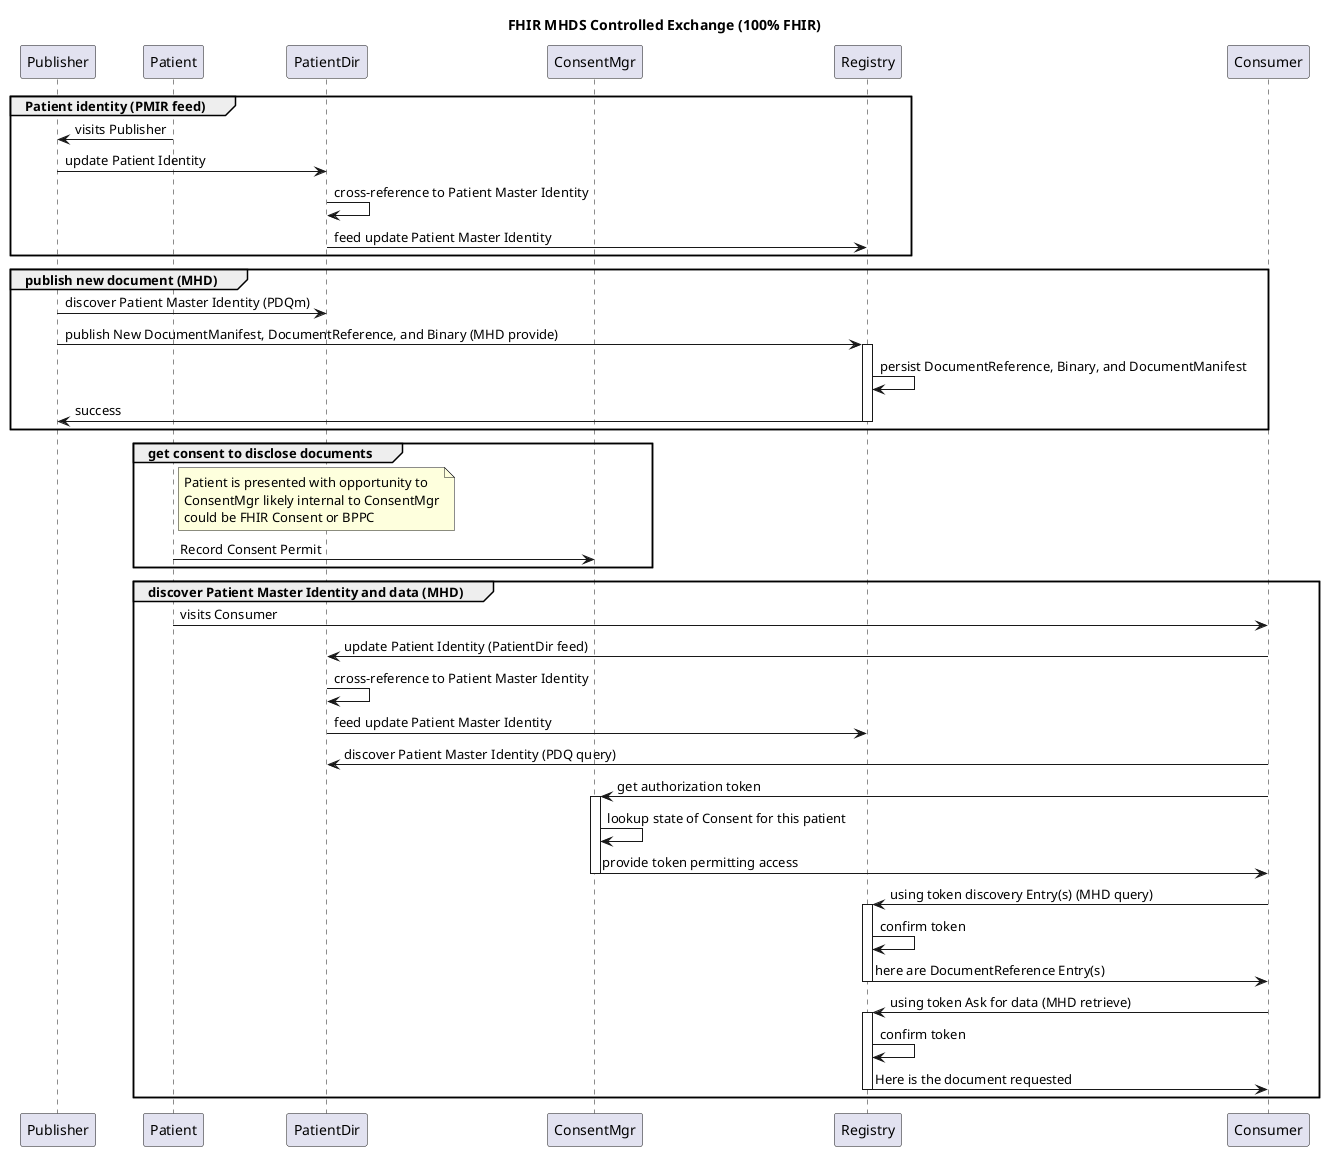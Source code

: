 @startuml
skinparam svgDimensionStyle false
title FHIR MHDS Controlled Exchange (100% FHIR)

participant Publisher
participant Patient
participant PatientDir
participant ConsentMgr
participant Registry
participant Consumer


group Patient identity (PMIR feed)
Patient->Publisher: visits Publisher
Publisher->PatientDir: update Patient Identity
PatientDir->PatientDir: cross-reference to Patient Master Identity
PatientDir->Registry: feed update Patient Master Identity
end

group publish new document (MHD)
Publisher->PatientDir: discover Patient Master Identity (PDQm)
Publisher->Registry: publish New DocumentManifest, DocumentReference, and Binary (MHD provide)
activate Registry
Registry->Registry: persist DocumentReference, Binary, and DocumentManifest
Registry->Publisher: success
deactivate Registry
end

group get consent to disclose documents
note right of Patient
Patient is presented with opportunity to 
ConsentMgr likely internal to ConsentMgr
could be FHIR Consent or BPPC
end note
Patient->ConsentMgr: Record Consent Permit
end

group discover Patient Master Identity and data (MHD)
Patient->Consumer: visits Consumer
Consumer->PatientDir: update Patient Identity (PatientDir feed)
PatientDir->PatientDir: cross-reference to Patient Master Identity
PatientDir->Registry: feed update Patient Master Identity
Consumer->PatientDir: discover Patient Master Identity (PDQ query)
Consumer->ConsentMgr: get authorization token
activate ConsentMgr
ConsentMgr->ConsentMgr: lookup state of Consent for this patient
ConsentMgr->Consumer: provide token permitting access
deactivate ConsentMgr
Consumer->Registry: using token discovery Entry(s) (MHD query)
activate Registry
Registry->Registry: confirm token
Registry->Consumer: here are DocumentReference Entry(s)
deactivate Registry
Consumer->Registry: using token Ask for data (MHD retrieve)
activate Registry
Registry->Registry: confirm token
Registry->Consumer: Here is the document requested
deactivate Registry
end
@enduml